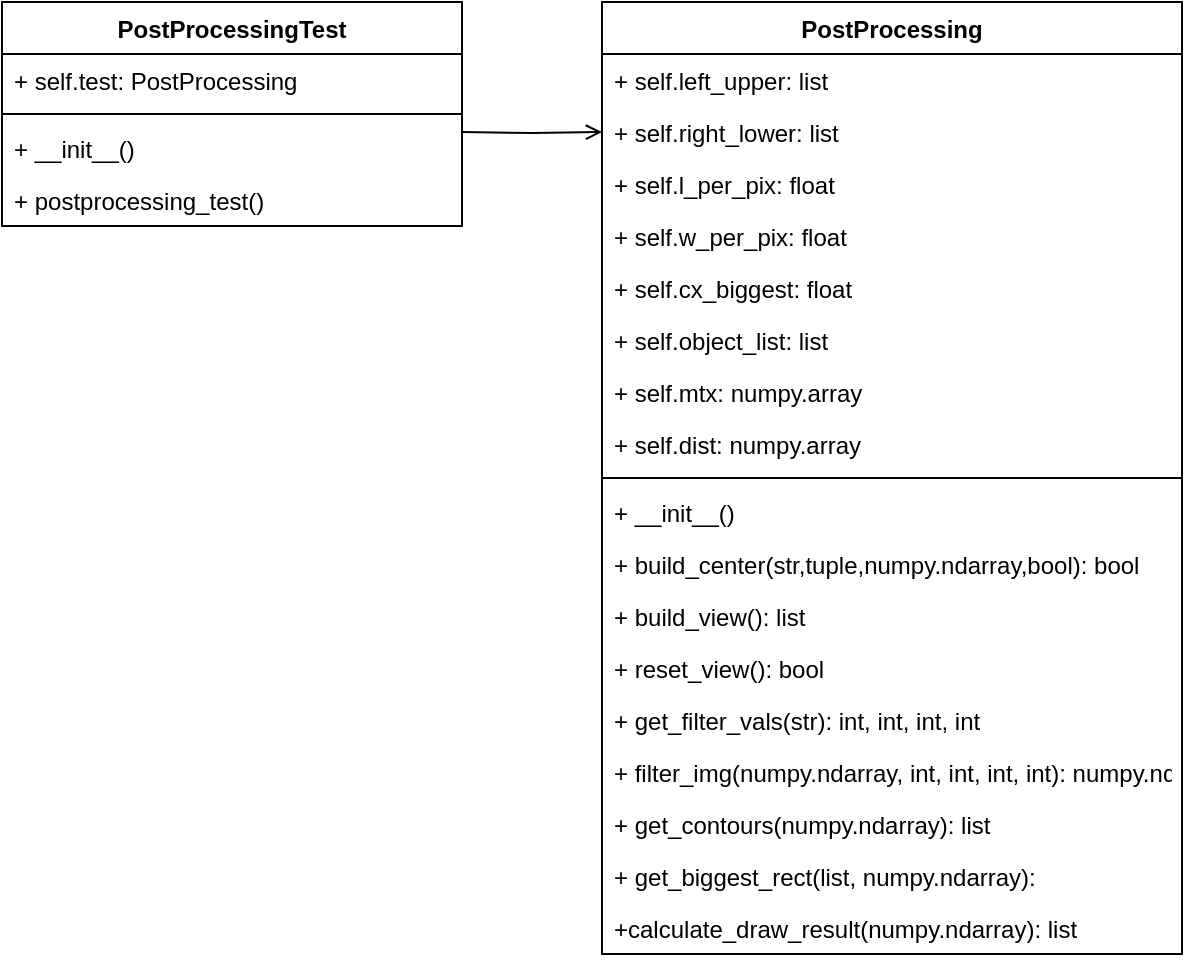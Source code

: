 <mxfile version="10.7.7" type="device"><diagram id="t_pLlyZ36hgpsQQ4C042" name="Page-1"><mxGraphModel dx="402" dy="781" grid="1" gridSize="10" guides="1" tooltips="1" connect="1" arrows="1" fold="1" page="1" pageScale="1" pageWidth="850" pageHeight="1100" math="0" shadow="0"><root><mxCell id="0"/><mxCell id="1" parent="0"/><mxCell id="aKIwzUOR2FjQdbWNV5jo-1" value="PostProcessing" style="swimlane;fontStyle=1;align=center;verticalAlign=top;childLayout=stackLayout;horizontal=1;startSize=26;horizontalStack=0;resizeParent=1;resizeParentMax=0;resizeLast=0;collapsible=1;marginBottom=0;" parent="1" vertex="1"><mxGeometry x="530" y="160" width="290" height="476" as="geometry"/></mxCell><mxCell id="aKIwzUOR2FjQdbWNV5jo-2" value="+ self.left_upper: list" style="text;strokeColor=none;fillColor=none;align=left;verticalAlign=top;spacingLeft=4;spacingRight=4;overflow=hidden;rotatable=0;points=[[0,0.5],[1,0.5]];portConstraint=eastwest;" parent="aKIwzUOR2FjQdbWNV5jo-1" vertex="1"><mxGeometry y="26" width="290" height="26" as="geometry"/></mxCell><mxCell id="aKIwzUOR2FjQdbWNV5jo-5" value="+ self.right_lower: list&#xA;" style="text;strokeColor=none;fillColor=none;align=left;verticalAlign=top;spacingLeft=4;spacingRight=4;overflow=hidden;rotatable=0;points=[[0,0.5],[1,0.5]];portConstraint=eastwest;" parent="aKIwzUOR2FjQdbWNV5jo-1" vertex="1"><mxGeometry y="52" width="290" height="26" as="geometry"/></mxCell><mxCell id="aKIwzUOR2FjQdbWNV5jo-11" value="+ self.l_per_pix: float" style="text;strokeColor=none;fillColor=none;align=left;verticalAlign=top;spacingLeft=4;spacingRight=4;overflow=hidden;rotatable=0;points=[[0,0.5],[1,0.5]];portConstraint=eastwest;" parent="aKIwzUOR2FjQdbWNV5jo-1" vertex="1"><mxGeometry y="78" width="290" height="26" as="geometry"/></mxCell><mxCell id="aKIwzUOR2FjQdbWNV5jo-13" value="+ self.w_per_pix: float" style="text;strokeColor=none;fillColor=none;align=left;verticalAlign=top;spacingLeft=4;spacingRight=4;overflow=hidden;rotatable=0;points=[[0,0.5],[1,0.5]];portConstraint=eastwest;" parent="aKIwzUOR2FjQdbWNV5jo-1" vertex="1"><mxGeometry y="104" width="290" height="26" as="geometry"/></mxCell><mxCell id="aKIwzUOR2FjQdbWNV5jo-15" value="+ self.cx_biggest: float" style="text;strokeColor=none;fillColor=none;align=left;verticalAlign=top;spacingLeft=4;spacingRight=4;overflow=hidden;rotatable=0;points=[[0,0.5],[1,0.5]];portConstraint=eastwest;" parent="aKIwzUOR2FjQdbWNV5jo-1" vertex="1"><mxGeometry y="130" width="290" height="26" as="geometry"/></mxCell><mxCell id="aKIwzUOR2FjQdbWNV5jo-14" value="+ self.object_list: list" style="text;strokeColor=none;fillColor=none;align=left;verticalAlign=top;spacingLeft=4;spacingRight=4;overflow=hidden;rotatable=0;points=[[0,0.5],[1,0.5]];portConstraint=eastwest;" parent="aKIwzUOR2FjQdbWNV5jo-1" vertex="1"><mxGeometry y="156" width="290" height="26" as="geometry"/></mxCell><mxCell id="aKIwzUOR2FjQdbWNV5jo-16" value="+ self.mtx: numpy.array" style="text;strokeColor=none;fillColor=none;align=left;verticalAlign=top;spacingLeft=4;spacingRight=4;overflow=hidden;rotatable=0;points=[[0,0.5],[1,0.5]];portConstraint=eastwest;" parent="aKIwzUOR2FjQdbWNV5jo-1" vertex="1"><mxGeometry y="182" width="290" height="26" as="geometry"/></mxCell><mxCell id="aKIwzUOR2FjQdbWNV5jo-12" value="+ self.dist: numpy.array" style="text;strokeColor=none;fillColor=none;align=left;verticalAlign=top;spacingLeft=4;spacingRight=4;overflow=hidden;rotatable=0;points=[[0,0.5],[1,0.5]];portConstraint=eastwest;" parent="aKIwzUOR2FjQdbWNV5jo-1" vertex="1"><mxGeometry y="208" width="290" height="26" as="geometry"/></mxCell><mxCell id="aKIwzUOR2FjQdbWNV5jo-3" value="" style="line;strokeWidth=1;fillColor=none;align=left;verticalAlign=middle;spacingTop=-1;spacingLeft=3;spacingRight=3;rotatable=0;labelPosition=right;points=[];portConstraint=eastwest;" parent="aKIwzUOR2FjQdbWNV5jo-1" vertex="1"><mxGeometry y="234" width="290" height="8" as="geometry"/></mxCell><mxCell id="aKIwzUOR2FjQdbWNV5jo-18" value="+ __init__()" style="text;strokeColor=none;fillColor=none;align=left;verticalAlign=top;spacingLeft=4;spacingRight=4;overflow=hidden;rotatable=0;points=[[0,0.5],[1,0.5]];portConstraint=eastwest;" parent="aKIwzUOR2FjQdbWNV5jo-1" vertex="1"><mxGeometry y="242" width="290" height="26" as="geometry"/></mxCell><mxCell id="aKIwzUOR2FjQdbWNV5jo-4" value="+ build_center(str,tuple,numpy.ndarray,bool): bool" style="text;strokeColor=none;fillColor=none;align=left;verticalAlign=top;spacingLeft=4;spacingRight=4;overflow=hidden;rotatable=0;points=[[0,0.5],[1,0.5]];portConstraint=eastwest;" parent="aKIwzUOR2FjQdbWNV5jo-1" vertex="1"><mxGeometry y="268" width="290" height="26" as="geometry"/></mxCell><mxCell id="aKIwzUOR2FjQdbWNV5jo-21" value="+ build_view(): list" style="text;strokeColor=none;fillColor=none;align=left;verticalAlign=top;spacingLeft=4;spacingRight=4;overflow=hidden;rotatable=0;points=[[0,0.5],[1,0.5]];portConstraint=eastwest;" parent="aKIwzUOR2FjQdbWNV5jo-1" vertex="1"><mxGeometry y="294" width="290" height="26" as="geometry"/></mxCell><mxCell id="aKIwzUOR2FjQdbWNV5jo-22" value="+ reset_view(): bool" style="text;strokeColor=none;fillColor=none;align=left;verticalAlign=top;spacingLeft=4;spacingRight=4;overflow=hidden;rotatable=0;points=[[0,0.5],[1,0.5]];portConstraint=eastwest;" parent="aKIwzUOR2FjQdbWNV5jo-1" vertex="1"><mxGeometry y="320" width="290" height="26" as="geometry"/></mxCell><mxCell id="aKIwzUOR2FjQdbWNV5jo-20" value="+ get_filter_vals(str): int, int, int, int" style="text;strokeColor=none;fillColor=none;align=left;verticalAlign=top;spacingLeft=4;spacingRight=4;overflow=hidden;rotatable=0;points=[[0,0.5],[1,0.5]];portConstraint=eastwest;" parent="aKIwzUOR2FjQdbWNV5jo-1" vertex="1"><mxGeometry y="346" width="290" height="26" as="geometry"/></mxCell><mxCell id="aKIwzUOR2FjQdbWNV5jo-17" value="+ filter_img(numpy.ndarray, int, int, int, int): numpy.ndarray" style="text;strokeColor=none;fillColor=none;align=left;verticalAlign=top;spacingLeft=4;spacingRight=4;overflow=hidden;rotatable=0;points=[[0,0.5],[1,0.5]];portConstraint=eastwest;" parent="aKIwzUOR2FjQdbWNV5jo-1" vertex="1"><mxGeometry y="372" width="290" height="26" as="geometry"/></mxCell><mxCell id="aKIwzUOR2FjQdbWNV5jo-19" value="+ get_contours(numpy.ndarray): list" style="text;strokeColor=none;fillColor=none;align=left;verticalAlign=top;spacingLeft=4;spacingRight=4;overflow=hidden;rotatable=0;points=[[0,0.5],[1,0.5]];portConstraint=eastwest;" parent="aKIwzUOR2FjQdbWNV5jo-1" vertex="1"><mxGeometry y="398" width="290" height="26" as="geometry"/></mxCell><mxCell id="aKIwzUOR2FjQdbWNV5jo-23" value="+ get_biggest_rect(list, numpy.ndarray): " style="text;strokeColor=none;fillColor=none;align=left;verticalAlign=top;spacingLeft=4;spacingRight=4;overflow=hidden;rotatable=0;points=[[0,0.5],[1,0.5]];portConstraint=eastwest;" parent="aKIwzUOR2FjQdbWNV5jo-1" vertex="1"><mxGeometry y="424" width="290" height="26" as="geometry"/></mxCell><mxCell id="vk56XbbbEMgCPvO9AxsH-2" value="+calculate_draw_result(numpy.ndarray): list" style="text;strokeColor=none;fillColor=none;align=left;verticalAlign=top;spacingLeft=4;spacingRight=4;overflow=hidden;rotatable=0;points=[[0,0.5],[1,0.5]];portConstraint=eastwest;" vertex="1" parent="aKIwzUOR2FjQdbWNV5jo-1"><mxGeometry y="450" width="290" height="26" as="geometry"/></mxCell><mxCell id="aKIwzUOR2FjQdbWNV5jo-6" value="PostProcessingTest" style="swimlane;fontStyle=1;align=center;verticalAlign=top;childLayout=stackLayout;horizontal=1;startSize=26;horizontalStack=0;resizeParent=1;resizeParentMax=0;resizeLast=0;collapsible=1;marginBottom=0;" parent="1" vertex="1"><mxGeometry x="230" y="160" width="230" height="112" as="geometry"/></mxCell><mxCell id="aKIwzUOR2FjQdbWNV5jo-7" value="+ self.test: PostProcessing" style="text;strokeColor=none;fillColor=none;align=left;verticalAlign=top;spacingLeft=4;spacingRight=4;overflow=hidden;rotatable=0;points=[[0,0.5],[1,0.5]];portConstraint=eastwest;" parent="aKIwzUOR2FjQdbWNV5jo-6" vertex="1"><mxGeometry y="26" width="230" height="26" as="geometry"/></mxCell><mxCell id="aKIwzUOR2FjQdbWNV5jo-8" value="" style="line;strokeWidth=1;fillColor=none;align=left;verticalAlign=middle;spacingTop=-1;spacingLeft=3;spacingRight=3;rotatable=0;labelPosition=right;points=[];portConstraint=eastwest;" parent="aKIwzUOR2FjQdbWNV5jo-6" vertex="1"><mxGeometry y="52" width="230" height="8" as="geometry"/></mxCell><mxCell id="aKIwzUOR2FjQdbWNV5jo-9" value="+ __init__()" style="text;strokeColor=none;fillColor=none;align=left;verticalAlign=top;spacingLeft=4;spacingRight=4;overflow=hidden;rotatable=0;points=[[0,0.5],[1,0.5]];portConstraint=eastwest;" parent="aKIwzUOR2FjQdbWNV5jo-6" vertex="1"><mxGeometry y="60" width="230" height="26" as="geometry"/></mxCell><mxCell id="aKIwzUOR2FjQdbWNV5jo-26" value="+ postprocessing_test()" style="text;strokeColor=none;fillColor=none;align=left;verticalAlign=top;spacingLeft=4;spacingRight=4;overflow=hidden;rotatable=0;points=[[0,0.5],[1,0.5]];portConstraint=eastwest;" parent="aKIwzUOR2FjQdbWNV5jo-6" vertex="1"><mxGeometry y="86" width="230" height="26" as="geometry"/></mxCell><mxCell id="vk56XbbbEMgCPvO9AxsH-1" value="" style="edgeStyle=orthogonalEdgeStyle;rounded=0;orthogonalLoop=1;jettySize=auto;html=1;endArrow=open;endFill=0;" edge="1" parent="1" target="aKIwzUOR2FjQdbWNV5jo-5"><mxGeometry relative="1" as="geometry"><mxPoint x="460" y="225" as="sourcePoint"/></mxGeometry></mxCell></root></mxGraphModel></diagram></mxfile>